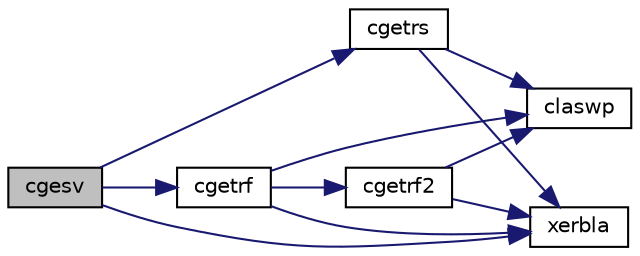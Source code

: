 digraph "cgesv"
{
 // LATEX_PDF_SIZE
  edge [fontname="Helvetica",fontsize="10",labelfontname="Helvetica",labelfontsize="10"];
  node [fontname="Helvetica",fontsize="10",shape=record];
  rankdir="LR";
  Node1 [label="cgesv",height=0.2,width=0.4,color="black", fillcolor="grey75", style="filled", fontcolor="black",tooltip="Download CGESV + dependencies  <a href=\"http://www.netlib.org/cgi-bin/netlibfiles...."];
  Node1 -> Node2 [color="midnightblue",fontsize="10",style="solid",fontname="Helvetica"];
  Node2 [label="cgetrf",height=0.2,width=0.4,color="black", fillcolor="white", style="filled",URL="$cgetrf_8f.html#aed8e85049ecfb314d259bfdb3908a60d",tooltip="CGETRF"];
  Node2 -> Node3 [color="midnightblue",fontsize="10",style="solid",fontname="Helvetica"];
  Node3 [label="cgetrf2",height=0.2,width=0.4,color="black", fillcolor="white", style="filled",URL="$cgetrf2_8f.html#a15fa9800095fb84ff74bc087909c6941",tooltip="CGETRF2"];
  Node3 -> Node4 [color="midnightblue",fontsize="10",style="solid",fontname="Helvetica"];
  Node4 [label="claswp",height=0.2,width=0.4,color="black", fillcolor="white", style="filled",URL="$claswp_8f.html#a27858a2e2b195ef0e7121f1edb8bb9a9",tooltip="CLASWP performs a series of row interchanges on a general rectangular matrix."];
  Node3 -> Node5 [color="midnightblue",fontsize="10",style="solid",fontname="Helvetica"];
  Node5 [label="xerbla",height=0.2,width=0.4,color="black", fillcolor="white", style="filled",URL="$xerbla_8f.html#a377ee61015baf8dea7770b3a404b1c07",tooltip="XERBLA"];
  Node2 -> Node4 [color="midnightblue",fontsize="10",style="solid",fontname="Helvetica"];
  Node2 -> Node5 [color="midnightblue",fontsize="10",style="solid",fontname="Helvetica"];
  Node1 -> Node6 [color="midnightblue",fontsize="10",style="solid",fontname="Helvetica"];
  Node6 [label="cgetrs",height=0.2,width=0.4,color="black", fillcolor="white", style="filled",URL="$cgetrs_8f.html#a3a79ef0038488e420519c422c1a2a8f2",tooltip="CGETRS"];
  Node6 -> Node4 [color="midnightblue",fontsize="10",style="solid",fontname="Helvetica"];
  Node6 -> Node5 [color="midnightblue",fontsize="10",style="solid",fontname="Helvetica"];
  Node1 -> Node5 [color="midnightblue",fontsize="10",style="solid",fontname="Helvetica"];
}
